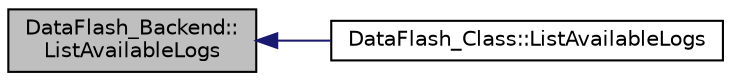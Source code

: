 digraph "DataFlash_Backend::ListAvailableLogs"
{
 // INTERACTIVE_SVG=YES
  edge [fontname="Helvetica",fontsize="10",labelfontname="Helvetica",labelfontsize="10"];
  node [fontname="Helvetica",fontsize="10",shape=record];
  rankdir="LR";
  Node1 [label="DataFlash_Backend::\lListAvailableLogs",height=0.2,width=0.4,color="black", fillcolor="grey75", style="filled", fontcolor="black"];
  Node1 -> Node2 [dir="back",color="midnightblue",fontsize="10",style="solid",fontname="Helvetica"];
  Node2 [label="DataFlash_Class::ListAvailableLogs",height=0.2,width=0.4,color="black", fillcolor="white", style="filled",URL="$classDataFlash__Class.html#a64c4dc738eece785de7c748ae8c5ee5d"];
}
